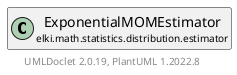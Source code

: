 @startuml
    remove .*\.(Instance|Par|Parameterizer|Factory)$
    set namespaceSeparator none
    hide empty fields
    hide empty methods

    class "<size:14>ExponentialMOMEstimator.Par\n<size:10>elki.math.statistics.distribution.estimator" as elki.math.statistics.distribution.estimator.ExponentialMOMEstimator.Par [[ExponentialMOMEstimator.Par.html]] {
        +make(): ExponentialMOMEstimator
    }

    interface "<size:14>Parameterizer\n<size:10>elki.utilities.optionhandling" as elki.utilities.optionhandling.Parameterizer [[../../../../utilities/optionhandling/Parameterizer.html]] {
        {abstract} +make(): Object
    }
    class "<size:14>ExponentialMOMEstimator\n<size:10>elki.math.statistics.distribution.estimator" as elki.math.statistics.distribution.estimator.ExponentialMOMEstimator [[ExponentialMOMEstimator.html]]

    elki.utilities.optionhandling.Parameterizer <|.. elki.math.statistics.distribution.estimator.ExponentialMOMEstimator.Par
    elki.math.statistics.distribution.estimator.ExponentialMOMEstimator +-- elki.math.statistics.distribution.estimator.ExponentialMOMEstimator.Par

    center footer UMLDoclet 2.0.19, PlantUML 1.2022.8
@enduml

